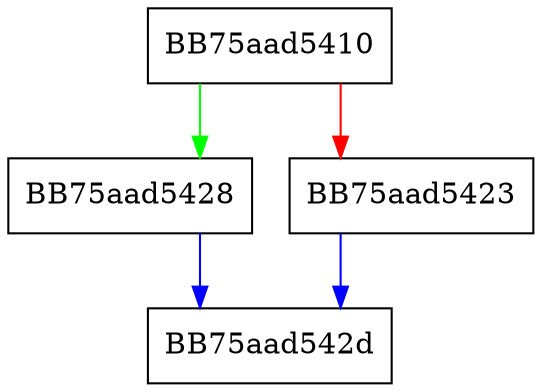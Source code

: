 digraph match_accept {
  node [shape="box"];
  graph [splines=ortho];
  BB75aad5410 -> BB75aad5428 [color="green"];
  BB75aad5410 -> BB75aad5423 [color="red"];
  BB75aad5423 -> BB75aad542d [color="blue"];
  BB75aad5428 -> BB75aad542d [color="blue"];
}